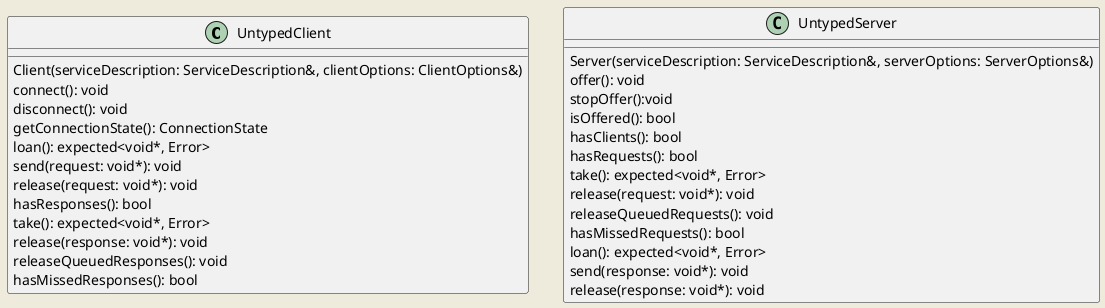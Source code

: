 @startuml
skinparam backgroundColor #EEEBDC

class UntypedClient {
  Client(serviceDescription: ServiceDescription&, clientOptions: ClientOptions&)
  connect(): void
  disconnect(): void
  getConnectionState(): ConnectionState
  loan(): expected<void*, Error>
  send(request: void*): void
  release(request: void*): void
  hasResponses(): bool
  take(): expected<void*, Error>
  release(response: void*): void
  releaseQueuedResponses(): void
  hasMissedResponses(): bool
}

class UntypedServer {
  Server(serviceDescription: ServiceDescription&, serverOptions: ServerOptions&)
  offer(): void
  stopOffer():void
  isOffered(): bool
  hasClients(): bool
  hasRequests(): bool
  take(): expected<void*, Error>
  release(request: void*): void
  releaseQueuedRequests(): void
  hasMissedRequests(): bool
  loan(): expected<void*, Error>
  send(response: void*): void
  release(response: void*): void
}

@enduml
